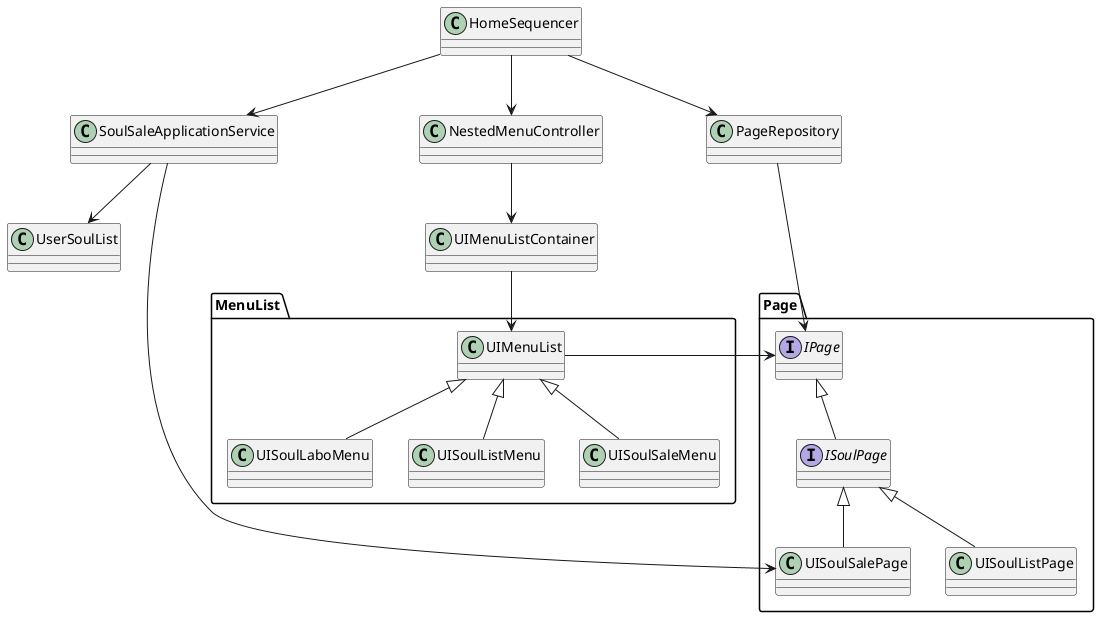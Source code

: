 @startuml


class HomeSequencer
{
    
}

class UIMenuListContainer
{
}

package MenuList
{
    class UISoulLaboMenu
    {
    }
    
    class UISoulListMenu
    {
    }
    
    class UISoulSaleMenu
    {
    }
    
    class UIMenuList
    {
    }
}

package Page
{
    interface IPage
    {
    }

    interface ISoulPage
    {

    }
    
    class UISoulSalePage
    {
    }
    
    class UISoulListPage
    {
    }

    ISoulPage --u|> IPage
    UISoulListPage --u|> ISoulPage
    UISoulSalePage --u|> ISoulPage
}

class UserSoulList
{

}

class SoulSaleApplicationService
{

}
SoulSaleApplicationService --> UISoulSalePage
SoulSaleApplicationService --> UserSoulList


class NestedMenuController
{
}

class PageRepository
{

}

HomeSequencer --> NestedMenuController
HomeSequencer --> PageRepository
HomeSequencer --> SoulSaleApplicationService
PageRepository --> IPage
NestedMenuController --> UIMenuListContainer
UIMenuListContainer --> UIMenuList
UISoulLaboMenu --u|> UIMenuList
UISoulSaleMenu --u|> UIMenuList
UISoulListMenu --u|> UIMenuList
UIMenuList -> IPage

@enduml